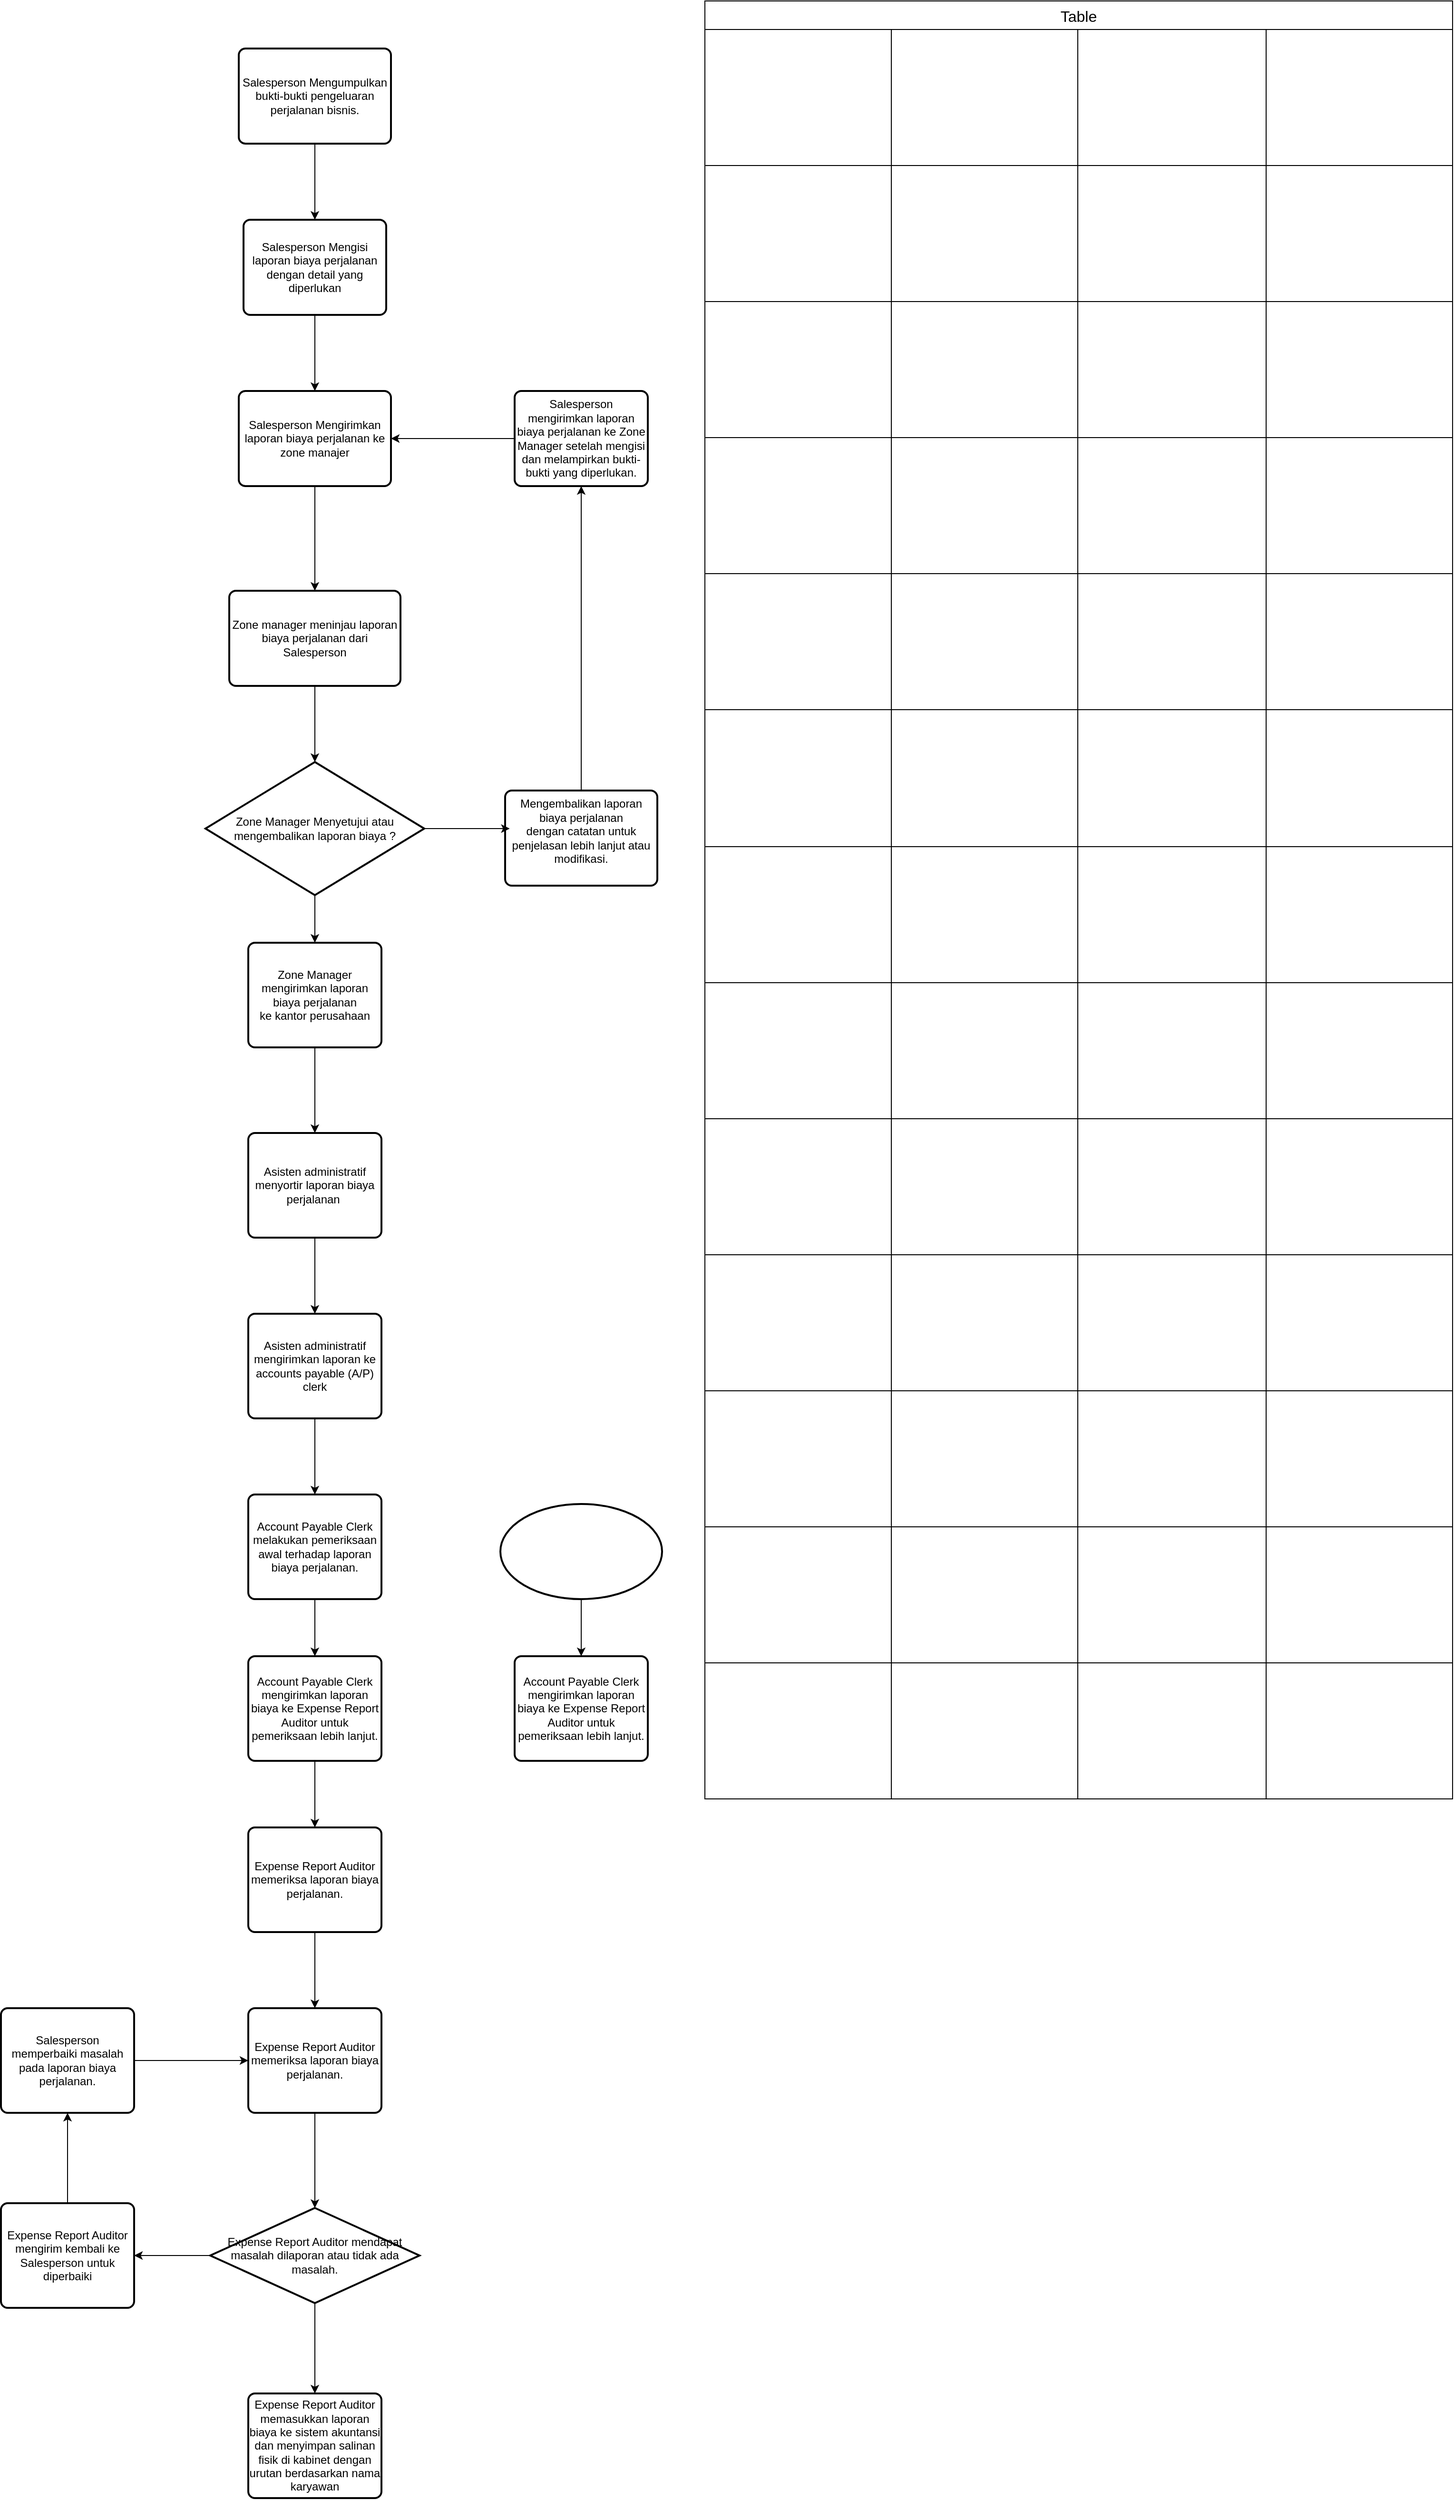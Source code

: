 <mxfile version="23.1.1" type="github">
  <diagram name="Page-1" id="a74B4hUyCrlMNp4JHoA-">
    <mxGraphModel dx="1467" dy="723" grid="1" gridSize="10" guides="1" tooltips="1" connect="1" arrows="1" fold="1" page="1" pageScale="1" pageWidth="850" pageHeight="1100" math="0" shadow="0">
      <root>
        <mxCell id="0" />
        <mxCell id="1" parent="0" />
        <mxCell id="__j8qxxGPxPXiS_JSPGA-5" value="" style="edgeStyle=orthogonalEdgeStyle;rounded=0;orthogonalLoop=1;jettySize=auto;html=1;" parent="1" source="__j8qxxGPxPXiS_JSPGA-2" target="__j8qxxGPxPXiS_JSPGA-4" edge="1">
          <mxGeometry relative="1" as="geometry" />
        </mxCell>
        <mxCell id="__j8qxxGPxPXiS_JSPGA-2" value="Salesperson&amp;nbsp;Mengumpulkan bukti-bukti pengeluaran perjalanan bisnis." style="rounded=1;whiteSpace=wrap;html=1;absoluteArcSize=1;arcSize=14;strokeWidth=2;" parent="1" vertex="1">
          <mxGeometry x="360" y="250" width="160" height="100" as="geometry" />
        </mxCell>
        <mxCell id="z_AwmB61hgFwx2csZpb4-3" value="" style="edgeStyle=orthogonalEdgeStyle;rounded=0;orthogonalLoop=1;jettySize=auto;html=1;" edge="1" parent="1" source="__j8qxxGPxPXiS_JSPGA-4" target="z_AwmB61hgFwx2csZpb4-2">
          <mxGeometry relative="1" as="geometry" />
        </mxCell>
        <mxCell id="__j8qxxGPxPXiS_JSPGA-4" value="Salesperson Mengisi laporan biaya perjalanan dengan detail yang diperlukan" style="rounded=1;whiteSpace=wrap;html=1;absoluteArcSize=1;arcSize=14;strokeWidth=2;" parent="1" vertex="1">
          <mxGeometry x="365" y="430" width="150" height="100" as="geometry" />
        </mxCell>
        <mxCell id="z_AwmB61hgFwx2csZpb4-9" style="edgeStyle=orthogonalEdgeStyle;rounded=0;orthogonalLoop=1;jettySize=auto;html=1;" edge="1" parent="1" source="z_AwmB61hgFwx2csZpb4-2" target="z_AwmB61hgFwx2csZpb4-8">
          <mxGeometry relative="1" as="geometry" />
        </mxCell>
        <mxCell id="z_AwmB61hgFwx2csZpb4-2" value="Salesperson&amp;nbsp;Mengirimkan laporan biaya perjalanan ke zone manajer" style="rounded=1;whiteSpace=wrap;html=1;absoluteArcSize=1;arcSize=14;strokeWidth=2;" vertex="1" parent="1">
          <mxGeometry x="360" y="610" width="160" height="100" as="geometry" />
        </mxCell>
        <mxCell id="z_AwmB61hgFwx2csZpb4-13" style="edgeStyle=orthogonalEdgeStyle;rounded=0;orthogonalLoop=1;jettySize=auto;html=1;" edge="1" parent="1" source="z_AwmB61hgFwx2csZpb4-8" target="z_AwmB61hgFwx2csZpb4-10">
          <mxGeometry relative="1" as="geometry" />
        </mxCell>
        <mxCell id="z_AwmB61hgFwx2csZpb4-8" value="Zone manager meninjau laporan biaya perjalanan dari Salesperson" style="rounded=1;whiteSpace=wrap;html=1;absoluteArcSize=1;arcSize=14;strokeWidth=2;" vertex="1" parent="1">
          <mxGeometry x="350" y="820" width="180" height="100" as="geometry" />
        </mxCell>
        <mxCell id="z_AwmB61hgFwx2csZpb4-20" value="" style="edgeStyle=orthogonalEdgeStyle;rounded=0;orthogonalLoop=1;jettySize=auto;html=1;" edge="1" parent="1" source="z_AwmB61hgFwx2csZpb4-10" target="z_AwmB61hgFwx2csZpb4-19">
          <mxGeometry relative="1" as="geometry" />
        </mxCell>
        <mxCell id="z_AwmB61hgFwx2csZpb4-10" value="&lt;div style=&quot;&quot;&gt;&lt;span style=&quot;background-color: initial;&quot;&gt;Zone Manager Menyetujui atau mengembalikan laporan biaya ?&lt;/span&gt;&lt;/div&gt;" style="strokeWidth=2;html=1;shape=mxgraph.flowchart.decision;whiteSpace=wrap;align=center;" vertex="1" parent="1">
          <mxGeometry x="325" y="1000" width="230" height="140" as="geometry" />
        </mxCell>
        <mxCell id="z_AwmB61hgFwx2csZpb4-18" style="edgeStyle=orthogonalEdgeStyle;rounded=0;orthogonalLoop=1;jettySize=auto;html=1;entryX=0.5;entryY=1;entryDx=0;entryDy=0;" edge="1" parent="1" source="z_AwmB61hgFwx2csZpb4-14" target="z_AwmB61hgFwx2csZpb4-16">
          <mxGeometry relative="1" as="geometry" />
        </mxCell>
        <mxCell id="z_AwmB61hgFwx2csZpb4-14" value="Mengembalikan laporan biaya perjalanan dengan&amp;nbsp;catatan untuk penjelasan lebih lanjut atau modifikasi.&lt;br&gt;&amp;nbsp;" style="rounded=1;whiteSpace=wrap;html=1;absoluteArcSize=1;arcSize=14;strokeWidth=2;" vertex="1" parent="1">
          <mxGeometry x="640" y="1030" width="160" height="100" as="geometry" />
        </mxCell>
        <mxCell id="z_AwmB61hgFwx2csZpb4-15" style="edgeStyle=orthogonalEdgeStyle;rounded=0;orthogonalLoop=1;jettySize=auto;html=1;entryX=0.03;entryY=0.4;entryDx=0;entryDy=0;entryPerimeter=0;" edge="1" parent="1" source="z_AwmB61hgFwx2csZpb4-10" target="z_AwmB61hgFwx2csZpb4-14">
          <mxGeometry relative="1" as="geometry" />
        </mxCell>
        <mxCell id="z_AwmB61hgFwx2csZpb4-17" style="edgeStyle=orthogonalEdgeStyle;rounded=0;orthogonalLoop=1;jettySize=auto;html=1;" edge="1" parent="1" source="z_AwmB61hgFwx2csZpb4-16" target="z_AwmB61hgFwx2csZpb4-2">
          <mxGeometry relative="1" as="geometry" />
        </mxCell>
        <mxCell id="z_AwmB61hgFwx2csZpb4-16" value="Salesperson mengirimkan laporan biaya perjalanan ke Zone Manager setelah mengisi dan melampirkan bukti-bukti yang diperlukan." style="rounded=1;whiteSpace=wrap;html=1;absoluteArcSize=1;arcSize=14;strokeWidth=2;" vertex="1" parent="1">
          <mxGeometry x="650" y="610" width="140" height="100" as="geometry" />
        </mxCell>
        <mxCell id="z_AwmB61hgFwx2csZpb4-22" value="" style="edgeStyle=orthogonalEdgeStyle;rounded=0;orthogonalLoop=1;jettySize=auto;html=1;" edge="1" parent="1" source="z_AwmB61hgFwx2csZpb4-19" target="z_AwmB61hgFwx2csZpb4-21">
          <mxGeometry relative="1" as="geometry" />
        </mxCell>
        <mxCell id="z_AwmB61hgFwx2csZpb4-19" value="Zone Manager mengirimkan laporan biaya perjalanan ke&amp;nbsp;kantor perusahaan" style="rounded=1;whiteSpace=wrap;html=1;absoluteArcSize=1;arcSize=14;strokeWidth=2;" vertex="1" parent="1">
          <mxGeometry x="370" y="1190" width="140" height="110" as="geometry" />
        </mxCell>
        <mxCell id="z_AwmB61hgFwx2csZpb4-24" value="" style="edgeStyle=orthogonalEdgeStyle;rounded=0;orthogonalLoop=1;jettySize=auto;html=1;" edge="1" parent="1" source="z_AwmB61hgFwx2csZpb4-21" target="z_AwmB61hgFwx2csZpb4-23">
          <mxGeometry relative="1" as="geometry" />
        </mxCell>
        <mxCell id="z_AwmB61hgFwx2csZpb4-21" value="Asisten administratif menyortir laporan biaya perjalanan&amp;nbsp;" style="rounded=1;whiteSpace=wrap;html=1;absoluteArcSize=1;arcSize=14;strokeWidth=2;" vertex="1" parent="1">
          <mxGeometry x="370" y="1390" width="140" height="110" as="geometry" />
        </mxCell>
        <mxCell id="z_AwmB61hgFwx2csZpb4-27" value="" style="edgeStyle=orthogonalEdgeStyle;rounded=0;orthogonalLoop=1;jettySize=auto;html=1;" edge="1" parent="1" source="z_AwmB61hgFwx2csZpb4-23" target="z_AwmB61hgFwx2csZpb4-26">
          <mxGeometry relative="1" as="geometry" />
        </mxCell>
        <mxCell id="z_AwmB61hgFwx2csZpb4-23" value="Asisten administratif mengirimkan laporan ke accounts payable (A/P) clerk" style="rounded=1;whiteSpace=wrap;html=1;absoluteArcSize=1;arcSize=14;strokeWidth=2;" vertex="1" parent="1">
          <mxGeometry x="370" y="1580" width="140" height="110" as="geometry" />
        </mxCell>
        <mxCell id="z_AwmB61hgFwx2csZpb4-29" value="" style="edgeStyle=orthogonalEdgeStyle;rounded=0;orthogonalLoop=1;jettySize=auto;html=1;" edge="1" parent="1" source="z_AwmB61hgFwx2csZpb4-26" target="z_AwmB61hgFwx2csZpb4-28">
          <mxGeometry relative="1" as="geometry" />
        </mxCell>
        <mxCell id="z_AwmB61hgFwx2csZpb4-26" value="Account Payable Clerk melakukan pemeriksaan awal terhadap laporan biaya perjalanan." style="rounded=1;whiteSpace=wrap;html=1;absoluteArcSize=1;arcSize=14;strokeWidth=2;" vertex="1" parent="1">
          <mxGeometry x="370" y="1770" width="140" height="110" as="geometry" />
        </mxCell>
        <mxCell id="z_AwmB61hgFwx2csZpb4-31" value="" style="edgeStyle=orthogonalEdgeStyle;rounded=0;orthogonalLoop=1;jettySize=auto;html=1;" edge="1" parent="1" source="z_AwmB61hgFwx2csZpb4-28" target="z_AwmB61hgFwx2csZpb4-30">
          <mxGeometry relative="1" as="geometry" />
        </mxCell>
        <mxCell id="z_AwmB61hgFwx2csZpb4-28" value="Account Payable Clerk mengirimkan&amp;nbsp;laporan biaya ke Expense Report Auditor untuk pemeriksaan lebih lanjut." style="rounded=1;whiteSpace=wrap;html=1;absoluteArcSize=1;arcSize=14;strokeWidth=2;" vertex="1" parent="1">
          <mxGeometry x="370" y="1940" width="140" height="110" as="geometry" />
        </mxCell>
        <mxCell id="z_AwmB61hgFwx2csZpb4-33" value="" style="edgeStyle=orthogonalEdgeStyle;rounded=0;orthogonalLoop=1;jettySize=auto;html=1;" edge="1" parent="1" source="z_AwmB61hgFwx2csZpb4-30" target="z_AwmB61hgFwx2csZpb4-32">
          <mxGeometry relative="1" as="geometry" />
        </mxCell>
        <mxCell id="z_AwmB61hgFwx2csZpb4-30" value="Expense Report Auditor memeriksa laporan biaya perjalanan." style="rounded=1;whiteSpace=wrap;html=1;absoluteArcSize=1;arcSize=14;strokeWidth=2;" vertex="1" parent="1">
          <mxGeometry x="370" y="2120" width="140" height="110" as="geometry" />
        </mxCell>
        <mxCell id="z_AwmB61hgFwx2csZpb4-35" value="" style="edgeStyle=orthogonalEdgeStyle;rounded=0;orthogonalLoop=1;jettySize=auto;html=1;" edge="1" parent="1" source="z_AwmB61hgFwx2csZpb4-32" target="z_AwmB61hgFwx2csZpb4-34">
          <mxGeometry relative="1" as="geometry" />
        </mxCell>
        <mxCell id="z_AwmB61hgFwx2csZpb4-32" value="Expense Report Auditor memeriksa laporan biaya perjalanan." style="rounded=1;whiteSpace=wrap;html=1;absoluteArcSize=1;arcSize=14;strokeWidth=2;" vertex="1" parent="1">
          <mxGeometry x="370" y="2310" width="140" height="110" as="geometry" />
        </mxCell>
        <mxCell id="z_AwmB61hgFwx2csZpb4-37" value="" style="edgeStyle=orthogonalEdgeStyle;rounded=0;orthogonalLoop=1;jettySize=auto;html=1;" edge="1" parent="1" source="z_AwmB61hgFwx2csZpb4-34" target="z_AwmB61hgFwx2csZpb4-36">
          <mxGeometry relative="1" as="geometry" />
        </mxCell>
        <mxCell id="z_AwmB61hgFwx2csZpb4-43" value="" style="edgeStyle=orthogonalEdgeStyle;rounded=0;orthogonalLoop=1;jettySize=auto;html=1;" edge="1" parent="1" source="z_AwmB61hgFwx2csZpb4-34" target="z_AwmB61hgFwx2csZpb4-42">
          <mxGeometry relative="1" as="geometry" />
        </mxCell>
        <mxCell id="z_AwmB61hgFwx2csZpb4-34" value="Expense Report Auditor mendapat masalah dilaporan atau tidak ada masalah." style="strokeWidth=2;html=1;shape=mxgraph.flowchart.decision;whiteSpace=wrap;" vertex="1" parent="1">
          <mxGeometry x="330" y="2520" width="220" height="100" as="geometry" />
        </mxCell>
        <mxCell id="z_AwmB61hgFwx2csZpb4-49" value="" style="edgeStyle=orthogonalEdgeStyle;rounded=0;orthogonalLoop=1;jettySize=auto;html=1;" edge="1" parent="1" source="z_AwmB61hgFwx2csZpb4-36" target="z_AwmB61hgFwx2csZpb4-47">
          <mxGeometry relative="1" as="geometry" />
        </mxCell>
        <mxCell id="z_AwmB61hgFwx2csZpb4-36" value="Expense Report Auditor mengirim kembali ke Salesperson untuk diperbaiki" style="rounded=1;whiteSpace=wrap;html=1;absoluteArcSize=1;arcSize=14;strokeWidth=2;" vertex="1" parent="1">
          <mxGeometry x="110" y="2515" width="140" height="110" as="geometry" />
        </mxCell>
        <mxCell id="z_AwmB61hgFwx2csZpb4-42" value="Expense Report Auditor memasukkan laporan biaya ke sistem akuntansi dan menyimpan salinan fisik di kabinet dengan urutan berdasarkan nama karyawan" style="rounded=1;whiteSpace=wrap;html=1;absoluteArcSize=1;arcSize=14;strokeWidth=2;" vertex="1" parent="1">
          <mxGeometry x="370" y="2715" width="140" height="110" as="geometry" />
        </mxCell>
        <mxCell id="z_AwmB61hgFwx2csZpb4-48" style="edgeStyle=orthogonalEdgeStyle;rounded=0;orthogonalLoop=1;jettySize=auto;html=1;entryX=0;entryY=0.5;entryDx=0;entryDy=0;" edge="1" parent="1" source="z_AwmB61hgFwx2csZpb4-47" target="z_AwmB61hgFwx2csZpb4-32">
          <mxGeometry relative="1" as="geometry" />
        </mxCell>
        <mxCell id="z_AwmB61hgFwx2csZpb4-47" value="Salesperson memperbaiki masalah pada laporan biaya perjalanan." style="rounded=1;whiteSpace=wrap;html=1;absoluteArcSize=1;arcSize=14;strokeWidth=2;" vertex="1" parent="1">
          <mxGeometry x="110" y="2310" width="140" height="110" as="geometry" />
        </mxCell>
        <mxCell id="z_AwmB61hgFwx2csZpb4-53" value="" style="edgeStyle=orthogonalEdgeStyle;rounded=0;orthogonalLoop=1;jettySize=auto;html=1;" edge="1" parent="1" source="z_AwmB61hgFwx2csZpb4-50" target="z_AwmB61hgFwx2csZpb4-52">
          <mxGeometry relative="1" as="geometry" />
        </mxCell>
        <mxCell id="z_AwmB61hgFwx2csZpb4-50" value="" style="strokeWidth=2;html=1;shape=mxgraph.flowchart.start_2;whiteSpace=wrap;" vertex="1" parent="1">
          <mxGeometry x="635" y="1780" width="170" height="100" as="geometry" />
        </mxCell>
        <mxCell id="z_AwmB61hgFwx2csZpb4-52" value="Account Payable Clerk mengirimkan&amp;nbsp;laporan biaya ke Expense Report Auditor untuk pemeriksaan lebih lanjut." style="rounded=1;whiteSpace=wrap;html=1;absoluteArcSize=1;arcSize=14;strokeWidth=2;" vertex="1" parent="1">
          <mxGeometry x="650" y="1940" width="140" height="110" as="geometry" />
        </mxCell>
        <mxCell id="z_AwmB61hgFwx2csZpb4-54" value="Table" style="shape=table;startSize=30;container=1;collapsible=0;childLayout=tableLayout;strokeColor=default;fontSize=16;" vertex="1" parent="1">
          <mxGeometry x="850" y="200" width="786" height="1890" as="geometry" />
        </mxCell>
        <mxCell id="z_AwmB61hgFwx2csZpb4-88" style="shape=tableRow;horizontal=0;startSize=0;swimlaneHead=0;swimlaneBody=0;strokeColor=inherit;top=0;left=0;bottom=0;right=0;collapsible=0;dropTarget=0;fillColor=none;points=[[0,0.5],[1,0.5]];portConstraint=eastwest;fontSize=16;" vertex="1" parent="z_AwmB61hgFwx2csZpb4-54">
          <mxGeometry y="30" width="786" height="143" as="geometry" />
        </mxCell>
        <mxCell id="z_AwmB61hgFwx2csZpb4-89" style="shape=partialRectangle;html=1;whiteSpace=wrap;connectable=0;strokeColor=inherit;overflow=hidden;fillColor=none;top=0;left=0;bottom=0;right=0;pointerEvents=1;fontSize=16;" vertex="1" parent="z_AwmB61hgFwx2csZpb4-88">
          <mxGeometry width="196" height="143" as="geometry">
            <mxRectangle width="196" height="143" as="alternateBounds" />
          </mxGeometry>
        </mxCell>
        <mxCell id="z_AwmB61hgFwx2csZpb4-90" style="shape=partialRectangle;html=1;whiteSpace=wrap;connectable=0;strokeColor=inherit;overflow=hidden;fillColor=none;top=0;left=0;bottom=0;right=0;pointerEvents=1;fontSize=16;" vertex="1" parent="z_AwmB61hgFwx2csZpb4-88">
          <mxGeometry x="196" width="196" height="143" as="geometry">
            <mxRectangle width="196" height="143" as="alternateBounds" />
          </mxGeometry>
        </mxCell>
        <mxCell id="z_AwmB61hgFwx2csZpb4-91" style="shape=partialRectangle;html=1;whiteSpace=wrap;connectable=0;strokeColor=inherit;overflow=hidden;fillColor=none;top=0;left=0;bottom=0;right=0;pointerEvents=1;fontSize=16;" vertex="1" parent="z_AwmB61hgFwx2csZpb4-88">
          <mxGeometry x="392" width="198" height="143" as="geometry">
            <mxRectangle width="198" height="143" as="alternateBounds" />
          </mxGeometry>
        </mxCell>
        <mxCell id="z_AwmB61hgFwx2csZpb4-92" style="shape=partialRectangle;html=1;whiteSpace=wrap;connectable=0;strokeColor=inherit;overflow=hidden;fillColor=none;top=0;left=0;bottom=0;right=0;pointerEvents=1;fontSize=16;" vertex="1" parent="z_AwmB61hgFwx2csZpb4-88">
          <mxGeometry x="590" width="196" height="143" as="geometry">
            <mxRectangle width="196" height="143" as="alternateBounds" />
          </mxGeometry>
        </mxCell>
        <mxCell id="z_AwmB61hgFwx2csZpb4-83" style="shape=tableRow;horizontal=0;startSize=0;swimlaneHead=0;swimlaneBody=0;strokeColor=inherit;top=0;left=0;bottom=0;right=0;collapsible=0;dropTarget=0;fillColor=none;points=[[0,0.5],[1,0.5]];portConstraint=eastwest;fontSize=16;" vertex="1" parent="z_AwmB61hgFwx2csZpb4-54">
          <mxGeometry y="173" width="786" height="143" as="geometry" />
        </mxCell>
        <mxCell id="z_AwmB61hgFwx2csZpb4-84" style="shape=partialRectangle;html=1;whiteSpace=wrap;connectable=0;strokeColor=inherit;overflow=hidden;fillColor=none;top=0;left=0;bottom=0;right=0;pointerEvents=1;fontSize=16;" vertex="1" parent="z_AwmB61hgFwx2csZpb4-83">
          <mxGeometry width="196" height="143" as="geometry">
            <mxRectangle width="196" height="143" as="alternateBounds" />
          </mxGeometry>
        </mxCell>
        <mxCell id="z_AwmB61hgFwx2csZpb4-85" style="shape=partialRectangle;html=1;whiteSpace=wrap;connectable=0;strokeColor=inherit;overflow=hidden;fillColor=none;top=0;left=0;bottom=0;right=0;pointerEvents=1;fontSize=16;" vertex="1" parent="z_AwmB61hgFwx2csZpb4-83">
          <mxGeometry x="196" width="196" height="143" as="geometry">
            <mxRectangle width="196" height="143" as="alternateBounds" />
          </mxGeometry>
        </mxCell>
        <mxCell id="z_AwmB61hgFwx2csZpb4-86" style="shape=partialRectangle;html=1;whiteSpace=wrap;connectable=0;strokeColor=inherit;overflow=hidden;fillColor=none;top=0;left=0;bottom=0;right=0;pointerEvents=1;fontSize=16;" vertex="1" parent="z_AwmB61hgFwx2csZpb4-83">
          <mxGeometry x="392" width="198" height="143" as="geometry">
            <mxRectangle width="198" height="143" as="alternateBounds" />
          </mxGeometry>
        </mxCell>
        <mxCell id="z_AwmB61hgFwx2csZpb4-87" style="shape=partialRectangle;html=1;whiteSpace=wrap;connectable=0;strokeColor=inherit;overflow=hidden;fillColor=none;top=0;left=0;bottom=0;right=0;pointerEvents=1;fontSize=16;" vertex="1" parent="z_AwmB61hgFwx2csZpb4-83">
          <mxGeometry x="590" width="196" height="143" as="geometry">
            <mxRectangle width="196" height="143" as="alternateBounds" />
          </mxGeometry>
        </mxCell>
        <mxCell id="z_AwmB61hgFwx2csZpb4-78" style="shape=tableRow;horizontal=0;startSize=0;swimlaneHead=0;swimlaneBody=0;strokeColor=inherit;top=0;left=0;bottom=0;right=0;collapsible=0;dropTarget=0;fillColor=none;points=[[0,0.5],[1,0.5]];portConstraint=eastwest;fontSize=16;" vertex="1" parent="z_AwmB61hgFwx2csZpb4-54">
          <mxGeometry y="316" width="786" height="143" as="geometry" />
        </mxCell>
        <mxCell id="z_AwmB61hgFwx2csZpb4-79" style="shape=partialRectangle;html=1;whiteSpace=wrap;connectable=0;strokeColor=inherit;overflow=hidden;fillColor=none;top=0;left=0;bottom=0;right=0;pointerEvents=1;fontSize=16;" vertex="1" parent="z_AwmB61hgFwx2csZpb4-78">
          <mxGeometry width="196" height="143" as="geometry">
            <mxRectangle width="196" height="143" as="alternateBounds" />
          </mxGeometry>
        </mxCell>
        <mxCell id="z_AwmB61hgFwx2csZpb4-80" style="shape=partialRectangle;html=1;whiteSpace=wrap;connectable=0;strokeColor=inherit;overflow=hidden;fillColor=none;top=0;left=0;bottom=0;right=0;pointerEvents=1;fontSize=16;" vertex="1" parent="z_AwmB61hgFwx2csZpb4-78">
          <mxGeometry x="196" width="196" height="143" as="geometry">
            <mxRectangle width="196" height="143" as="alternateBounds" />
          </mxGeometry>
        </mxCell>
        <mxCell id="z_AwmB61hgFwx2csZpb4-81" style="shape=partialRectangle;html=1;whiteSpace=wrap;connectable=0;strokeColor=inherit;overflow=hidden;fillColor=none;top=0;left=0;bottom=0;right=0;pointerEvents=1;fontSize=16;" vertex="1" parent="z_AwmB61hgFwx2csZpb4-78">
          <mxGeometry x="392" width="198" height="143" as="geometry">
            <mxRectangle width="198" height="143" as="alternateBounds" />
          </mxGeometry>
        </mxCell>
        <mxCell id="z_AwmB61hgFwx2csZpb4-82" style="shape=partialRectangle;html=1;whiteSpace=wrap;connectable=0;strokeColor=inherit;overflow=hidden;fillColor=none;top=0;left=0;bottom=0;right=0;pointerEvents=1;fontSize=16;" vertex="1" parent="z_AwmB61hgFwx2csZpb4-78">
          <mxGeometry x="590" width="196" height="143" as="geometry">
            <mxRectangle width="196" height="143" as="alternateBounds" />
          </mxGeometry>
        </mxCell>
        <mxCell id="z_AwmB61hgFwx2csZpb4-73" style="shape=tableRow;horizontal=0;startSize=0;swimlaneHead=0;swimlaneBody=0;strokeColor=inherit;top=0;left=0;bottom=0;right=0;collapsible=0;dropTarget=0;fillColor=none;points=[[0,0.5],[1,0.5]];portConstraint=eastwest;fontSize=16;" vertex="1" parent="z_AwmB61hgFwx2csZpb4-54">
          <mxGeometry y="459" width="786" height="143" as="geometry" />
        </mxCell>
        <mxCell id="z_AwmB61hgFwx2csZpb4-74" style="shape=partialRectangle;html=1;whiteSpace=wrap;connectable=0;strokeColor=inherit;overflow=hidden;fillColor=none;top=0;left=0;bottom=0;right=0;pointerEvents=1;fontSize=16;" vertex="1" parent="z_AwmB61hgFwx2csZpb4-73">
          <mxGeometry width="196" height="143" as="geometry">
            <mxRectangle width="196" height="143" as="alternateBounds" />
          </mxGeometry>
        </mxCell>
        <mxCell id="z_AwmB61hgFwx2csZpb4-75" style="shape=partialRectangle;html=1;whiteSpace=wrap;connectable=0;strokeColor=inherit;overflow=hidden;fillColor=none;top=0;left=0;bottom=0;right=0;pointerEvents=1;fontSize=16;" vertex="1" parent="z_AwmB61hgFwx2csZpb4-73">
          <mxGeometry x="196" width="196" height="143" as="geometry">
            <mxRectangle width="196" height="143" as="alternateBounds" />
          </mxGeometry>
        </mxCell>
        <mxCell id="z_AwmB61hgFwx2csZpb4-76" style="shape=partialRectangle;html=1;whiteSpace=wrap;connectable=0;strokeColor=inherit;overflow=hidden;fillColor=none;top=0;left=0;bottom=0;right=0;pointerEvents=1;fontSize=16;" vertex="1" parent="z_AwmB61hgFwx2csZpb4-73">
          <mxGeometry x="392" width="198" height="143" as="geometry">
            <mxRectangle width="198" height="143" as="alternateBounds" />
          </mxGeometry>
        </mxCell>
        <mxCell id="z_AwmB61hgFwx2csZpb4-77" style="shape=partialRectangle;html=1;whiteSpace=wrap;connectable=0;strokeColor=inherit;overflow=hidden;fillColor=none;top=0;left=0;bottom=0;right=0;pointerEvents=1;fontSize=16;" vertex="1" parent="z_AwmB61hgFwx2csZpb4-73">
          <mxGeometry x="590" width="196" height="143" as="geometry">
            <mxRectangle width="196" height="143" as="alternateBounds" />
          </mxGeometry>
        </mxCell>
        <mxCell id="z_AwmB61hgFwx2csZpb4-55" value="" style="shape=tableRow;horizontal=0;startSize=0;swimlaneHead=0;swimlaneBody=0;strokeColor=inherit;top=0;left=0;bottom=0;right=0;collapsible=0;dropTarget=0;fillColor=none;points=[[0,0.5],[1,0.5]];portConstraint=eastwest;fontSize=16;" vertex="1" parent="z_AwmB61hgFwx2csZpb4-54">
          <mxGeometry y="602" width="786" height="143" as="geometry" />
        </mxCell>
        <mxCell id="z_AwmB61hgFwx2csZpb4-70" style="shape=partialRectangle;html=1;whiteSpace=wrap;connectable=0;strokeColor=inherit;overflow=hidden;fillColor=none;top=0;left=0;bottom=0;right=0;pointerEvents=1;fontSize=16;" vertex="1" parent="z_AwmB61hgFwx2csZpb4-55">
          <mxGeometry width="196" height="143" as="geometry">
            <mxRectangle width="196" height="143" as="alternateBounds" />
          </mxGeometry>
        </mxCell>
        <mxCell id="z_AwmB61hgFwx2csZpb4-56" value="" style="shape=partialRectangle;html=1;whiteSpace=wrap;connectable=0;strokeColor=inherit;overflow=hidden;fillColor=none;top=0;left=0;bottom=0;right=0;pointerEvents=1;fontSize=16;" vertex="1" parent="z_AwmB61hgFwx2csZpb4-55">
          <mxGeometry x="196" width="196" height="143" as="geometry">
            <mxRectangle width="196" height="143" as="alternateBounds" />
          </mxGeometry>
        </mxCell>
        <mxCell id="z_AwmB61hgFwx2csZpb4-57" value="" style="shape=partialRectangle;html=1;whiteSpace=wrap;connectable=0;strokeColor=inherit;overflow=hidden;fillColor=none;top=0;left=0;bottom=0;right=0;pointerEvents=1;fontSize=16;" vertex="1" parent="z_AwmB61hgFwx2csZpb4-55">
          <mxGeometry x="392" width="198" height="143" as="geometry">
            <mxRectangle width="198" height="143" as="alternateBounds" />
          </mxGeometry>
        </mxCell>
        <mxCell id="z_AwmB61hgFwx2csZpb4-58" value="" style="shape=partialRectangle;html=1;whiteSpace=wrap;connectable=0;strokeColor=inherit;overflow=hidden;fillColor=none;top=0;left=0;bottom=0;right=0;pointerEvents=1;fontSize=16;" vertex="1" parent="z_AwmB61hgFwx2csZpb4-55">
          <mxGeometry x="590" width="196" height="143" as="geometry">
            <mxRectangle width="196" height="143" as="alternateBounds" />
          </mxGeometry>
        </mxCell>
        <mxCell id="z_AwmB61hgFwx2csZpb4-59" value="" style="shape=tableRow;horizontal=0;startSize=0;swimlaneHead=0;swimlaneBody=0;strokeColor=inherit;top=0;left=0;bottom=0;right=0;collapsible=0;dropTarget=0;fillColor=none;points=[[0,0.5],[1,0.5]];portConstraint=eastwest;fontSize=16;" vertex="1" parent="z_AwmB61hgFwx2csZpb4-54">
          <mxGeometry y="745" width="786" height="144" as="geometry" />
        </mxCell>
        <mxCell id="z_AwmB61hgFwx2csZpb4-71" style="shape=partialRectangle;html=1;whiteSpace=wrap;connectable=0;strokeColor=inherit;overflow=hidden;fillColor=none;top=0;left=0;bottom=0;right=0;pointerEvents=1;fontSize=16;" vertex="1" parent="z_AwmB61hgFwx2csZpb4-59">
          <mxGeometry width="196" height="144" as="geometry">
            <mxRectangle width="196" height="144" as="alternateBounds" />
          </mxGeometry>
        </mxCell>
        <mxCell id="z_AwmB61hgFwx2csZpb4-60" value="" style="shape=partialRectangle;html=1;whiteSpace=wrap;connectable=0;strokeColor=inherit;overflow=hidden;fillColor=none;top=0;left=0;bottom=0;right=0;pointerEvents=1;fontSize=16;" vertex="1" parent="z_AwmB61hgFwx2csZpb4-59">
          <mxGeometry x="196" width="196" height="144" as="geometry">
            <mxRectangle width="196" height="144" as="alternateBounds" />
          </mxGeometry>
        </mxCell>
        <mxCell id="z_AwmB61hgFwx2csZpb4-61" value="" style="shape=partialRectangle;html=1;whiteSpace=wrap;connectable=0;strokeColor=inherit;overflow=hidden;fillColor=none;top=0;left=0;bottom=0;right=0;pointerEvents=1;fontSize=16;" vertex="1" parent="z_AwmB61hgFwx2csZpb4-59">
          <mxGeometry x="392" width="198" height="144" as="geometry">
            <mxRectangle width="198" height="144" as="alternateBounds" />
          </mxGeometry>
        </mxCell>
        <mxCell id="z_AwmB61hgFwx2csZpb4-62" value="" style="shape=partialRectangle;html=1;whiteSpace=wrap;connectable=0;strokeColor=inherit;overflow=hidden;fillColor=none;top=0;left=0;bottom=0;right=0;pointerEvents=1;fontSize=16;" vertex="1" parent="z_AwmB61hgFwx2csZpb4-59">
          <mxGeometry x="590" width="196" height="144" as="geometry">
            <mxRectangle width="196" height="144" as="alternateBounds" />
          </mxGeometry>
        </mxCell>
        <mxCell id="z_AwmB61hgFwx2csZpb4-63" value="" style="shape=tableRow;horizontal=0;startSize=0;swimlaneHead=0;swimlaneBody=0;strokeColor=inherit;top=0;left=0;bottom=0;right=0;collapsible=0;dropTarget=0;fillColor=none;points=[[0,0.5],[1,0.5]];portConstraint=eastwest;fontSize=16;" vertex="1" parent="z_AwmB61hgFwx2csZpb4-54">
          <mxGeometry y="889" width="786" height="143" as="geometry" />
        </mxCell>
        <mxCell id="z_AwmB61hgFwx2csZpb4-72" style="shape=partialRectangle;html=1;whiteSpace=wrap;connectable=0;strokeColor=inherit;overflow=hidden;fillColor=none;top=0;left=0;bottom=0;right=0;pointerEvents=1;fontSize=16;" vertex="1" parent="z_AwmB61hgFwx2csZpb4-63">
          <mxGeometry width="196" height="143" as="geometry">
            <mxRectangle width="196" height="143" as="alternateBounds" />
          </mxGeometry>
        </mxCell>
        <mxCell id="z_AwmB61hgFwx2csZpb4-64" value="" style="shape=partialRectangle;html=1;whiteSpace=wrap;connectable=0;strokeColor=inherit;overflow=hidden;fillColor=none;top=0;left=0;bottom=0;right=0;pointerEvents=1;fontSize=16;" vertex="1" parent="z_AwmB61hgFwx2csZpb4-63">
          <mxGeometry x="196" width="196" height="143" as="geometry">
            <mxRectangle width="196" height="143" as="alternateBounds" />
          </mxGeometry>
        </mxCell>
        <mxCell id="z_AwmB61hgFwx2csZpb4-65" value="" style="shape=partialRectangle;html=1;whiteSpace=wrap;connectable=0;strokeColor=inherit;overflow=hidden;fillColor=none;top=0;left=0;bottom=0;right=0;pointerEvents=1;fontSize=16;" vertex="1" parent="z_AwmB61hgFwx2csZpb4-63">
          <mxGeometry x="392" width="198" height="143" as="geometry">
            <mxRectangle width="198" height="143" as="alternateBounds" />
          </mxGeometry>
        </mxCell>
        <mxCell id="z_AwmB61hgFwx2csZpb4-66" value="" style="shape=partialRectangle;html=1;whiteSpace=wrap;connectable=0;strokeColor=inherit;overflow=hidden;fillColor=none;top=0;left=0;bottom=0;right=0;pointerEvents=1;fontSize=16;" vertex="1" parent="z_AwmB61hgFwx2csZpb4-63">
          <mxGeometry x="590" width="196" height="143" as="geometry">
            <mxRectangle width="196" height="143" as="alternateBounds" />
          </mxGeometry>
        </mxCell>
        <mxCell id="z_AwmB61hgFwx2csZpb4-93" style="shape=tableRow;horizontal=0;startSize=0;swimlaneHead=0;swimlaneBody=0;strokeColor=inherit;top=0;left=0;bottom=0;right=0;collapsible=0;dropTarget=0;fillColor=none;points=[[0,0.5],[1,0.5]];portConstraint=eastwest;fontSize=16;" vertex="1" parent="z_AwmB61hgFwx2csZpb4-54">
          <mxGeometry y="1032" width="786" height="143" as="geometry" />
        </mxCell>
        <mxCell id="z_AwmB61hgFwx2csZpb4-94" style="shape=partialRectangle;html=1;whiteSpace=wrap;connectable=0;strokeColor=inherit;overflow=hidden;fillColor=none;top=0;left=0;bottom=0;right=0;pointerEvents=1;fontSize=16;" vertex="1" parent="z_AwmB61hgFwx2csZpb4-93">
          <mxGeometry width="196" height="143" as="geometry">
            <mxRectangle width="196" height="143" as="alternateBounds" />
          </mxGeometry>
        </mxCell>
        <mxCell id="z_AwmB61hgFwx2csZpb4-95" style="shape=partialRectangle;html=1;whiteSpace=wrap;connectable=0;strokeColor=inherit;overflow=hidden;fillColor=none;top=0;left=0;bottom=0;right=0;pointerEvents=1;fontSize=16;" vertex="1" parent="z_AwmB61hgFwx2csZpb4-93">
          <mxGeometry x="196" width="196" height="143" as="geometry">
            <mxRectangle width="196" height="143" as="alternateBounds" />
          </mxGeometry>
        </mxCell>
        <mxCell id="z_AwmB61hgFwx2csZpb4-96" style="shape=partialRectangle;html=1;whiteSpace=wrap;connectable=0;strokeColor=inherit;overflow=hidden;fillColor=none;top=0;left=0;bottom=0;right=0;pointerEvents=1;fontSize=16;" vertex="1" parent="z_AwmB61hgFwx2csZpb4-93">
          <mxGeometry x="392" width="198" height="143" as="geometry">
            <mxRectangle width="198" height="143" as="alternateBounds" />
          </mxGeometry>
        </mxCell>
        <mxCell id="z_AwmB61hgFwx2csZpb4-97" style="shape=partialRectangle;html=1;whiteSpace=wrap;connectable=0;strokeColor=inherit;overflow=hidden;fillColor=none;top=0;left=0;bottom=0;right=0;pointerEvents=1;fontSize=16;" vertex="1" parent="z_AwmB61hgFwx2csZpb4-93">
          <mxGeometry x="590" width="196" height="143" as="geometry">
            <mxRectangle width="196" height="143" as="alternateBounds" />
          </mxGeometry>
        </mxCell>
        <mxCell id="z_AwmB61hgFwx2csZpb4-98" style="shape=tableRow;horizontal=0;startSize=0;swimlaneHead=0;swimlaneBody=0;strokeColor=inherit;top=0;left=0;bottom=0;right=0;collapsible=0;dropTarget=0;fillColor=none;points=[[0,0.5],[1,0.5]];portConstraint=eastwest;fontSize=16;" vertex="1" parent="z_AwmB61hgFwx2csZpb4-54">
          <mxGeometry y="1175" width="786" height="143" as="geometry" />
        </mxCell>
        <mxCell id="z_AwmB61hgFwx2csZpb4-99" style="shape=partialRectangle;html=1;whiteSpace=wrap;connectable=0;strokeColor=inherit;overflow=hidden;fillColor=none;top=0;left=0;bottom=0;right=0;pointerEvents=1;fontSize=16;" vertex="1" parent="z_AwmB61hgFwx2csZpb4-98">
          <mxGeometry width="196" height="143" as="geometry">
            <mxRectangle width="196" height="143" as="alternateBounds" />
          </mxGeometry>
        </mxCell>
        <mxCell id="z_AwmB61hgFwx2csZpb4-100" style="shape=partialRectangle;html=1;whiteSpace=wrap;connectable=0;strokeColor=inherit;overflow=hidden;fillColor=none;top=0;left=0;bottom=0;right=0;pointerEvents=1;fontSize=16;" vertex="1" parent="z_AwmB61hgFwx2csZpb4-98">
          <mxGeometry x="196" width="196" height="143" as="geometry">
            <mxRectangle width="196" height="143" as="alternateBounds" />
          </mxGeometry>
        </mxCell>
        <mxCell id="z_AwmB61hgFwx2csZpb4-101" style="shape=partialRectangle;html=1;whiteSpace=wrap;connectable=0;strokeColor=inherit;overflow=hidden;fillColor=none;top=0;left=0;bottom=0;right=0;pointerEvents=1;fontSize=16;" vertex="1" parent="z_AwmB61hgFwx2csZpb4-98">
          <mxGeometry x="392" width="198" height="143" as="geometry">
            <mxRectangle width="198" height="143" as="alternateBounds" />
          </mxGeometry>
        </mxCell>
        <mxCell id="z_AwmB61hgFwx2csZpb4-102" style="shape=partialRectangle;html=1;whiteSpace=wrap;connectable=0;strokeColor=inherit;overflow=hidden;fillColor=none;top=0;left=0;bottom=0;right=0;pointerEvents=1;fontSize=16;" vertex="1" parent="z_AwmB61hgFwx2csZpb4-98">
          <mxGeometry x="590" width="196" height="143" as="geometry">
            <mxRectangle width="196" height="143" as="alternateBounds" />
          </mxGeometry>
        </mxCell>
        <mxCell id="z_AwmB61hgFwx2csZpb4-103" style="shape=tableRow;horizontal=0;startSize=0;swimlaneHead=0;swimlaneBody=0;strokeColor=inherit;top=0;left=0;bottom=0;right=0;collapsible=0;dropTarget=0;fillColor=none;points=[[0,0.5],[1,0.5]];portConstraint=eastwest;fontSize=16;" vertex="1" parent="z_AwmB61hgFwx2csZpb4-54">
          <mxGeometry y="1318" width="786" height="143" as="geometry" />
        </mxCell>
        <mxCell id="z_AwmB61hgFwx2csZpb4-104" style="shape=partialRectangle;html=1;whiteSpace=wrap;connectable=0;strokeColor=inherit;overflow=hidden;fillColor=none;top=0;left=0;bottom=0;right=0;pointerEvents=1;fontSize=16;" vertex="1" parent="z_AwmB61hgFwx2csZpb4-103">
          <mxGeometry width="196" height="143" as="geometry">
            <mxRectangle width="196" height="143" as="alternateBounds" />
          </mxGeometry>
        </mxCell>
        <mxCell id="z_AwmB61hgFwx2csZpb4-105" style="shape=partialRectangle;html=1;whiteSpace=wrap;connectable=0;strokeColor=inherit;overflow=hidden;fillColor=none;top=0;left=0;bottom=0;right=0;pointerEvents=1;fontSize=16;" vertex="1" parent="z_AwmB61hgFwx2csZpb4-103">
          <mxGeometry x="196" width="196" height="143" as="geometry">
            <mxRectangle width="196" height="143" as="alternateBounds" />
          </mxGeometry>
        </mxCell>
        <mxCell id="z_AwmB61hgFwx2csZpb4-106" style="shape=partialRectangle;html=1;whiteSpace=wrap;connectable=0;strokeColor=inherit;overflow=hidden;fillColor=none;top=0;left=0;bottom=0;right=0;pointerEvents=1;fontSize=16;" vertex="1" parent="z_AwmB61hgFwx2csZpb4-103">
          <mxGeometry x="392" width="198" height="143" as="geometry">
            <mxRectangle width="198" height="143" as="alternateBounds" />
          </mxGeometry>
        </mxCell>
        <mxCell id="z_AwmB61hgFwx2csZpb4-107" style="shape=partialRectangle;html=1;whiteSpace=wrap;connectable=0;strokeColor=inherit;overflow=hidden;fillColor=none;top=0;left=0;bottom=0;right=0;pointerEvents=1;fontSize=16;" vertex="1" parent="z_AwmB61hgFwx2csZpb4-103">
          <mxGeometry x="590" width="196" height="143" as="geometry">
            <mxRectangle width="196" height="143" as="alternateBounds" />
          </mxGeometry>
        </mxCell>
        <mxCell id="z_AwmB61hgFwx2csZpb4-108" style="shape=tableRow;horizontal=0;startSize=0;swimlaneHead=0;swimlaneBody=0;strokeColor=inherit;top=0;left=0;bottom=0;right=0;collapsible=0;dropTarget=0;fillColor=none;points=[[0,0.5],[1,0.5]];portConstraint=eastwest;fontSize=16;" vertex="1" parent="z_AwmB61hgFwx2csZpb4-54">
          <mxGeometry y="1461" width="786" height="143" as="geometry" />
        </mxCell>
        <mxCell id="z_AwmB61hgFwx2csZpb4-109" style="shape=partialRectangle;html=1;whiteSpace=wrap;connectable=0;strokeColor=inherit;overflow=hidden;fillColor=none;top=0;left=0;bottom=0;right=0;pointerEvents=1;fontSize=16;" vertex="1" parent="z_AwmB61hgFwx2csZpb4-108">
          <mxGeometry width="196" height="143" as="geometry">
            <mxRectangle width="196" height="143" as="alternateBounds" />
          </mxGeometry>
        </mxCell>
        <mxCell id="z_AwmB61hgFwx2csZpb4-110" style="shape=partialRectangle;html=1;whiteSpace=wrap;connectable=0;strokeColor=inherit;overflow=hidden;fillColor=none;top=0;left=0;bottom=0;right=0;pointerEvents=1;fontSize=16;" vertex="1" parent="z_AwmB61hgFwx2csZpb4-108">
          <mxGeometry x="196" width="196" height="143" as="geometry">
            <mxRectangle width="196" height="143" as="alternateBounds" />
          </mxGeometry>
        </mxCell>
        <mxCell id="z_AwmB61hgFwx2csZpb4-111" style="shape=partialRectangle;html=1;whiteSpace=wrap;connectable=0;strokeColor=inherit;overflow=hidden;fillColor=none;top=0;left=0;bottom=0;right=0;pointerEvents=1;fontSize=16;" vertex="1" parent="z_AwmB61hgFwx2csZpb4-108">
          <mxGeometry x="392" width="198" height="143" as="geometry">
            <mxRectangle width="198" height="143" as="alternateBounds" />
          </mxGeometry>
        </mxCell>
        <mxCell id="z_AwmB61hgFwx2csZpb4-112" style="shape=partialRectangle;html=1;whiteSpace=wrap;connectable=0;strokeColor=inherit;overflow=hidden;fillColor=none;top=0;left=0;bottom=0;right=0;pointerEvents=1;fontSize=16;" vertex="1" parent="z_AwmB61hgFwx2csZpb4-108">
          <mxGeometry x="590" width="196" height="143" as="geometry">
            <mxRectangle width="196" height="143" as="alternateBounds" />
          </mxGeometry>
        </mxCell>
        <mxCell id="z_AwmB61hgFwx2csZpb4-113" style="shape=tableRow;horizontal=0;startSize=0;swimlaneHead=0;swimlaneBody=0;strokeColor=inherit;top=0;left=0;bottom=0;right=0;collapsible=0;dropTarget=0;fillColor=none;points=[[0,0.5],[1,0.5]];portConstraint=eastwest;fontSize=16;" vertex="1" parent="z_AwmB61hgFwx2csZpb4-54">
          <mxGeometry y="1604" width="786" height="143" as="geometry" />
        </mxCell>
        <mxCell id="z_AwmB61hgFwx2csZpb4-114" style="shape=partialRectangle;html=1;whiteSpace=wrap;connectable=0;strokeColor=inherit;overflow=hidden;fillColor=none;top=0;left=0;bottom=0;right=0;pointerEvents=1;fontSize=16;" vertex="1" parent="z_AwmB61hgFwx2csZpb4-113">
          <mxGeometry width="196" height="143" as="geometry">
            <mxRectangle width="196" height="143" as="alternateBounds" />
          </mxGeometry>
        </mxCell>
        <mxCell id="z_AwmB61hgFwx2csZpb4-115" style="shape=partialRectangle;html=1;whiteSpace=wrap;connectable=0;strokeColor=inherit;overflow=hidden;fillColor=none;top=0;left=0;bottom=0;right=0;pointerEvents=1;fontSize=16;" vertex="1" parent="z_AwmB61hgFwx2csZpb4-113">
          <mxGeometry x="196" width="196" height="143" as="geometry">
            <mxRectangle width="196" height="143" as="alternateBounds" />
          </mxGeometry>
        </mxCell>
        <mxCell id="z_AwmB61hgFwx2csZpb4-116" style="shape=partialRectangle;html=1;whiteSpace=wrap;connectable=0;strokeColor=inherit;overflow=hidden;fillColor=none;top=0;left=0;bottom=0;right=0;pointerEvents=1;fontSize=16;" vertex="1" parent="z_AwmB61hgFwx2csZpb4-113">
          <mxGeometry x="392" width="198" height="143" as="geometry">
            <mxRectangle width="198" height="143" as="alternateBounds" />
          </mxGeometry>
        </mxCell>
        <mxCell id="z_AwmB61hgFwx2csZpb4-117" style="shape=partialRectangle;html=1;whiteSpace=wrap;connectable=0;strokeColor=inherit;overflow=hidden;fillColor=none;top=0;left=0;bottom=0;right=0;pointerEvents=1;fontSize=16;" vertex="1" parent="z_AwmB61hgFwx2csZpb4-113">
          <mxGeometry x="590" width="196" height="143" as="geometry">
            <mxRectangle width="196" height="143" as="alternateBounds" />
          </mxGeometry>
        </mxCell>
        <mxCell id="z_AwmB61hgFwx2csZpb4-118" style="shape=tableRow;horizontal=0;startSize=0;swimlaneHead=0;swimlaneBody=0;strokeColor=inherit;top=0;left=0;bottom=0;right=0;collapsible=0;dropTarget=0;fillColor=none;points=[[0,0.5],[1,0.5]];portConstraint=eastwest;fontSize=16;" vertex="1" parent="z_AwmB61hgFwx2csZpb4-54">
          <mxGeometry y="1747" width="786" height="143" as="geometry" />
        </mxCell>
        <mxCell id="z_AwmB61hgFwx2csZpb4-119" style="shape=partialRectangle;html=1;whiteSpace=wrap;connectable=0;strokeColor=inherit;overflow=hidden;fillColor=none;top=0;left=0;bottom=0;right=0;pointerEvents=1;fontSize=16;" vertex="1" parent="z_AwmB61hgFwx2csZpb4-118">
          <mxGeometry width="196" height="143" as="geometry">
            <mxRectangle width="196" height="143" as="alternateBounds" />
          </mxGeometry>
        </mxCell>
        <mxCell id="z_AwmB61hgFwx2csZpb4-120" style="shape=partialRectangle;html=1;whiteSpace=wrap;connectable=0;strokeColor=inherit;overflow=hidden;fillColor=none;top=0;left=0;bottom=0;right=0;pointerEvents=1;fontSize=16;" vertex="1" parent="z_AwmB61hgFwx2csZpb4-118">
          <mxGeometry x="196" width="196" height="143" as="geometry">
            <mxRectangle width="196" height="143" as="alternateBounds" />
          </mxGeometry>
        </mxCell>
        <mxCell id="z_AwmB61hgFwx2csZpb4-121" style="shape=partialRectangle;html=1;whiteSpace=wrap;connectable=0;strokeColor=inherit;overflow=hidden;fillColor=none;top=0;left=0;bottom=0;right=0;pointerEvents=1;fontSize=16;" vertex="1" parent="z_AwmB61hgFwx2csZpb4-118">
          <mxGeometry x="392" width="198" height="143" as="geometry">
            <mxRectangle width="198" height="143" as="alternateBounds" />
          </mxGeometry>
        </mxCell>
        <mxCell id="z_AwmB61hgFwx2csZpb4-122" style="shape=partialRectangle;html=1;whiteSpace=wrap;connectable=0;strokeColor=inherit;overflow=hidden;fillColor=none;top=0;left=0;bottom=0;right=0;pointerEvents=1;fontSize=16;" vertex="1" parent="z_AwmB61hgFwx2csZpb4-118">
          <mxGeometry x="590" width="196" height="143" as="geometry">
            <mxRectangle width="196" height="143" as="alternateBounds" />
          </mxGeometry>
        </mxCell>
      </root>
    </mxGraphModel>
  </diagram>
</mxfile>
